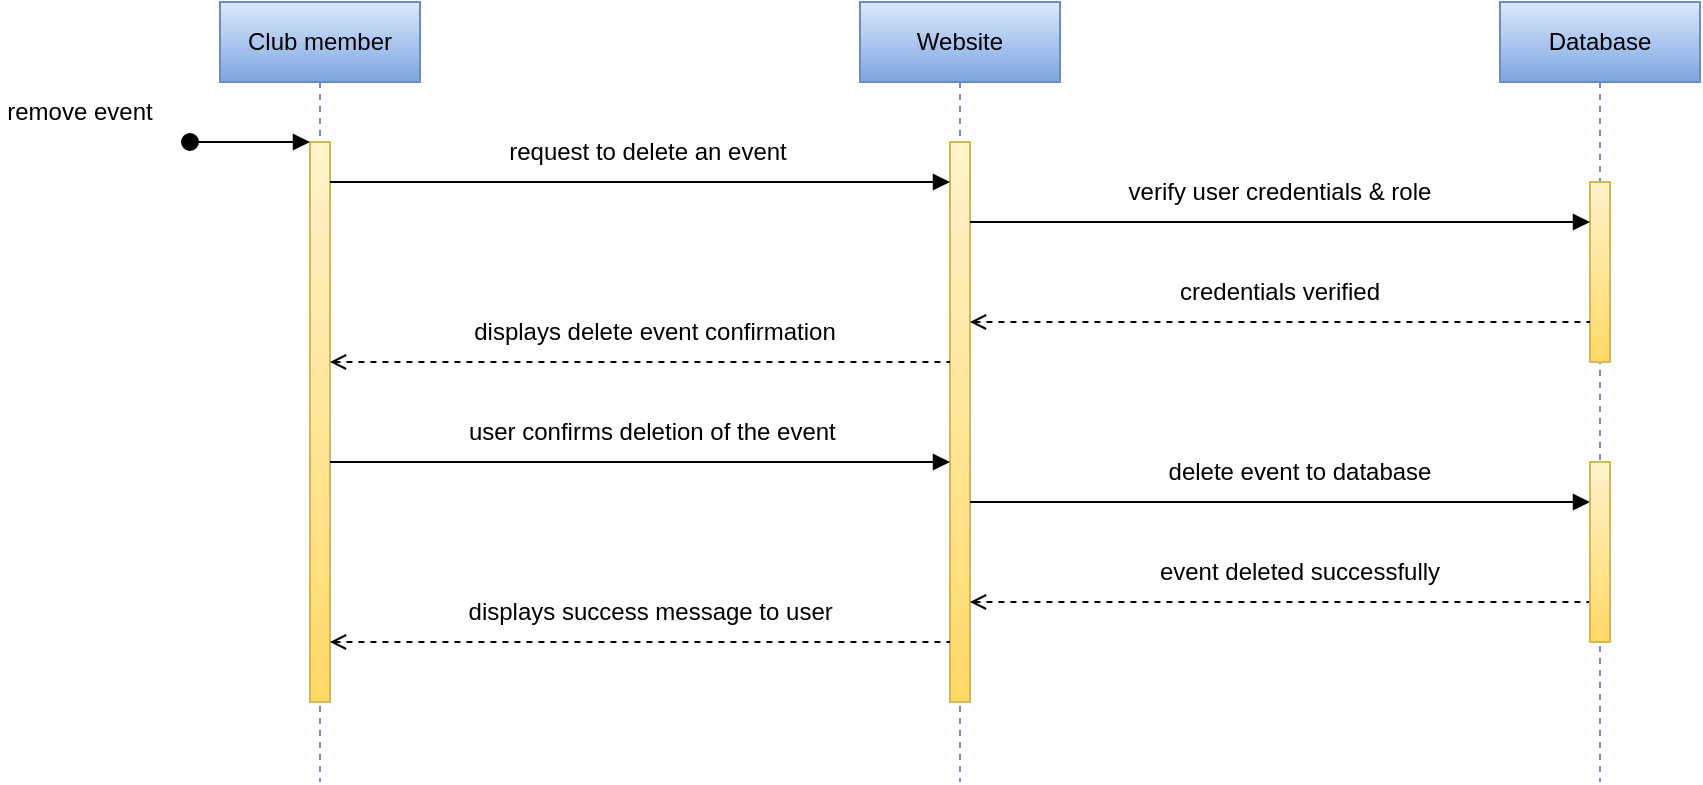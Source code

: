 <mxfile version="20.3.0" type="device"><diagram id="PrTIioAWhrY8AOJDnRuC" name="Page-1"><mxGraphModel dx="2128" dy="641" grid="1" gridSize="10" guides="1" tooltips="1" connect="1" arrows="1" fold="1" page="1" pageScale="1" pageWidth="850" pageHeight="1100" math="0" shadow="0"><root><mxCell id="0"/><mxCell id="1" parent="0"/><mxCell id="AppDF0WttEe611lOc4v2-40" value="Club member" style="shape=umlLifeline;perimeter=lifelinePerimeter;whiteSpace=wrap;html=1;container=0;dropTarget=0;collapsible=0;recursiveResize=0;outlineConnect=0;portConstraint=eastwest;newEdgeStyle={&quot;edgeStyle&quot;:&quot;elbowEdgeStyle&quot;,&quot;elbow&quot;:&quot;vertical&quot;,&quot;curved&quot;:0,&quot;rounded&quot;:0};fillColor=#dae8fc;gradientColor=#7ea6e0;strokeColor=#6c8ebf;" parent="1" vertex="1"><mxGeometry x="80" y="50" width="100" height="390" as="geometry"/></mxCell><mxCell id="AppDF0WttEe611lOc4v2-41" value="" style="html=1;points=[];perimeter=orthogonalPerimeter;outlineConnect=0;targetShapes=umlLifeline;portConstraint=eastwest;newEdgeStyle={&quot;edgeStyle&quot;:&quot;elbowEdgeStyle&quot;,&quot;elbow&quot;:&quot;vertical&quot;,&quot;curved&quot;:0,&quot;rounded&quot;:0};fillColor=#fff2cc;gradientColor=#ffd966;strokeColor=#d6b656;" parent="AppDF0WttEe611lOc4v2-40" vertex="1"><mxGeometry x="45" y="70" width="10" height="280" as="geometry"/></mxCell><mxCell id="AppDF0WttEe611lOc4v2-42" value="" style="html=1;verticalAlign=bottom;startArrow=oval;endArrow=block;startSize=8;edgeStyle=elbowEdgeStyle;elbow=vertical;curved=0;rounded=0;" parent="AppDF0WttEe611lOc4v2-40" target="AppDF0WttEe611lOc4v2-41" edge="1"><mxGeometry relative="1" as="geometry"><mxPoint x="-15" y="70" as="sourcePoint"/></mxGeometry></mxCell><mxCell id="AppDF0WttEe611lOc4v2-43" value="Website" style="shape=umlLifeline;perimeter=lifelinePerimeter;whiteSpace=wrap;html=1;container=0;dropTarget=0;collapsible=0;recursiveResize=0;outlineConnect=0;portConstraint=eastwest;newEdgeStyle={&quot;edgeStyle&quot;:&quot;elbowEdgeStyle&quot;,&quot;elbow&quot;:&quot;vertical&quot;,&quot;curved&quot;:0,&quot;rounded&quot;:0};fillColor=#dae8fc;gradientColor=#7ea6e0;strokeColor=#6c8ebf;" parent="1" vertex="1"><mxGeometry x="400" y="50" width="100" height="390" as="geometry"/></mxCell><mxCell id="AppDF0WttEe611lOc4v2-44" value="" style="html=1;points=[];perimeter=orthogonalPerimeter;outlineConnect=0;targetShapes=umlLifeline;portConstraint=eastwest;newEdgeStyle={&quot;edgeStyle&quot;:&quot;elbowEdgeStyle&quot;,&quot;elbow&quot;:&quot;vertical&quot;,&quot;curved&quot;:0,&quot;rounded&quot;:0};fillColor=#fff2cc;gradientColor=#ffd966;strokeColor=#d6b656;" parent="AppDF0WttEe611lOc4v2-43" vertex="1"><mxGeometry x="45" y="70" width="10" height="280" as="geometry"/></mxCell><mxCell id="AppDF0WttEe611lOc4v2-45" value="Database" style="shape=umlLifeline;perimeter=lifelinePerimeter;whiteSpace=wrap;html=1;container=0;dropTarget=0;collapsible=0;recursiveResize=0;outlineConnect=0;portConstraint=eastwest;newEdgeStyle={&quot;edgeStyle&quot;:&quot;elbowEdgeStyle&quot;,&quot;elbow&quot;:&quot;vertical&quot;,&quot;curved&quot;:0,&quot;rounded&quot;:0};fillColor=#dae8fc;strokeColor=#6c8ebf;gradientColor=#7ea6e0;" parent="1" vertex="1"><mxGeometry x="720" y="50" width="100" height="390" as="geometry"/></mxCell><mxCell id="AppDF0WttEe611lOc4v2-46" value="" style="html=1;points=[];perimeter=orthogonalPerimeter;outlineConnect=0;targetShapes=umlLifeline;portConstraint=eastwest;newEdgeStyle={&quot;edgeStyle&quot;:&quot;elbowEdgeStyle&quot;,&quot;elbow&quot;:&quot;vertical&quot;,&quot;curved&quot;:0,&quot;rounded&quot;:0};fillColor=#fff2cc;gradientColor=#ffd966;strokeColor=#d6b656;" parent="AppDF0WttEe611lOc4v2-45" vertex="1"><mxGeometry x="45" y="90" width="10" height="90" as="geometry"/></mxCell><mxCell id="AppDF0WttEe611lOc4v2-63" value="" style="endArrow=block;html=1;rounded=0;endFill=1;" parent="1" source="AppDF0WttEe611lOc4v2-41" target="AppDF0WttEe611lOc4v2-44" edge="1"><mxGeometry width="50" height="50" relative="1" as="geometry"><mxPoint x="135" y="440" as="sourcePoint"/><mxPoint x="445" y="440" as="targetPoint"/><Array as="points"><mxPoint x="270" y="140"/></Array></mxGeometry></mxCell><mxCell id="AppDF0WttEe611lOc4v2-64" value="request to delete an event" style="text;html=1;strokeColor=none;fillColor=none;align=center;verticalAlign=middle;whiteSpace=wrap;rounded=0;" parent="1" vertex="1"><mxGeometry x="214.38" y="110" width="160" height="30" as="geometry"/></mxCell><mxCell id="AppDF0WttEe611lOc4v2-65" value="" style="endArrow=block;html=1;rounded=0;endFill=1;" parent="1" source="AppDF0WttEe611lOc4v2-44" target="AppDF0WttEe611lOc4v2-46" edge="1"><mxGeometry width="50" height="50" relative="1" as="geometry"><mxPoint x="455" y="460" as="sourcePoint"/><mxPoint x="765" y="460" as="targetPoint"/><Array as="points"><mxPoint x="610" y="160"/></Array></mxGeometry></mxCell><mxCell id="AppDF0WttEe611lOc4v2-66" value="verify user credentials &amp;amp; role" style="text;html=1;strokeColor=none;fillColor=none;align=center;verticalAlign=middle;whiteSpace=wrap;rounded=0;" parent="1" vertex="1"><mxGeometry x="530" y="130" width="160" height="30" as="geometry"/></mxCell><mxCell id="AppDF0WttEe611lOc4v2-67" value="" style="endArrow=none;html=1;rounded=0;startArrow=open;startFill=0;dashed=1;" parent="1" source="AppDF0WttEe611lOc4v2-44" target="AppDF0WttEe611lOc4v2-46" edge="1"><mxGeometry width="50" height="50" relative="1" as="geometry"><mxPoint x="455" y="520" as="sourcePoint"/><mxPoint x="765" y="520" as="targetPoint"/><Array as="points"><mxPoint x="600" y="210"/></Array></mxGeometry></mxCell><mxCell id="AppDF0WttEe611lOc4v2-68" value="credentials verified" style="text;html=1;strokeColor=none;fillColor=none;align=center;verticalAlign=middle;whiteSpace=wrap;rounded=0;" parent="1" vertex="1"><mxGeometry x="530" y="180" width="160" height="30" as="geometry"/></mxCell><mxCell id="AppDF0WttEe611lOc4v2-69" value="" style="endArrow=none;html=1;rounded=0;startArrow=open;startFill=0;dashed=1;" parent="1" source="AppDF0WttEe611lOc4v2-41" target="AppDF0WttEe611lOc4v2-44" edge="1"><mxGeometry width="50" height="50" relative="1" as="geometry"><mxPoint x="135" y="540" as="sourcePoint"/><mxPoint x="445" y="540" as="targetPoint"/><Array as="points"><mxPoint x="290" y="230"/></Array></mxGeometry></mxCell><mxCell id="AppDF0WttEe611lOc4v2-70" value="displays delete event confirmation" style="text;html=1;strokeColor=none;fillColor=none;align=center;verticalAlign=middle;whiteSpace=wrap;rounded=0;" parent="1" vertex="1"><mxGeometry x="205" y="200" width="185" height="30" as="geometry"/></mxCell><mxCell id="AppDF0WttEe611lOc4v2-72" value="&amp;nbsp;user confirms deletion of the event" style="text;html=1;strokeColor=none;fillColor=none;align=center;verticalAlign=middle;whiteSpace=wrap;rounded=0;" parent="1" vertex="1"><mxGeometry x="198.76" y="250" width="191.25" height="30" as="geometry"/></mxCell><mxCell id="AppDF0WttEe611lOc4v2-73" value="" style="endArrow=block;html=1;rounded=0;endFill=1;" parent="1" source="AppDF0WttEe611lOc4v2-44" target="AppDF0WttEe611lOc4v2-90" edge="1"><mxGeometry width="50" height="50" relative="1" as="geometry"><mxPoint x="455" y="630" as="sourcePoint"/><mxPoint x="760" y="360" as="targetPoint"/><Array as="points"><mxPoint x="590" y="300"/></Array></mxGeometry></mxCell><mxCell id="AppDF0WttEe611lOc4v2-74" value="delete event to database" style="text;html=1;strokeColor=none;fillColor=none;align=center;verticalAlign=middle;whiteSpace=wrap;rounded=0;" parent="1" vertex="1"><mxGeometry x="510" y="270" width="220" height="30" as="geometry"/></mxCell><mxCell id="AppDF0WttEe611lOc4v2-75" value="" style="endArrow=none;html=1;rounded=0;startArrow=open;startFill=0;dashed=1;" parent="1" source="AppDF0WttEe611lOc4v2-44" target="AppDF0WttEe611lOc4v2-45" edge="1"><mxGeometry width="50" height="50" relative="1" as="geometry"><mxPoint x="455" y="680" as="sourcePoint"/><mxPoint x="750" y="410" as="targetPoint"/><Array as="points"><mxPoint x="610" y="350"/></Array></mxGeometry></mxCell><mxCell id="AppDF0WttEe611lOc4v2-76" value="event deleted successfully" style="text;html=1;strokeColor=none;fillColor=none;align=center;verticalAlign=middle;whiteSpace=wrap;rounded=0;" parent="1" vertex="1"><mxGeometry x="530" y="320" width="180" height="30" as="geometry"/></mxCell><mxCell id="AppDF0WttEe611lOc4v2-78" value="displays success message to user&amp;nbsp;" style="text;html=1;strokeColor=none;fillColor=none;align=center;verticalAlign=middle;whiteSpace=wrap;rounded=0;" parent="1" vertex="1"><mxGeometry x="202.5" y="340" width="187.5" height="30" as="geometry"/></mxCell><mxCell id="AppDF0WttEe611lOc4v2-79" value="remove event" style="text;html=1;strokeColor=none;fillColor=none;align=center;verticalAlign=middle;whiteSpace=wrap;rounded=0;" parent="1" vertex="1"><mxGeometry x="-30" y="90" width="80" height="30" as="geometry"/></mxCell><mxCell id="AppDF0WttEe611lOc4v2-88" value="" style="endArrow=block;html=1;rounded=0;endFill=1;" parent="1" source="AppDF0WttEe611lOc4v2-41" target="AppDF0WttEe611lOc4v2-44" edge="1"><mxGeometry width="50" height="50" relative="1" as="geometry"><mxPoint x="145" y="150" as="sourcePoint"/><mxPoint x="440" y="330" as="targetPoint"/><Array as="points"><mxPoint x="260" y="280"/></Array></mxGeometry></mxCell><mxCell id="AppDF0WttEe611lOc4v2-90" value="" style="html=1;points=[];perimeter=orthogonalPerimeter;outlineConnect=0;targetShapes=umlLifeline;portConstraint=eastwest;newEdgeStyle={&quot;edgeStyle&quot;:&quot;elbowEdgeStyle&quot;,&quot;elbow&quot;:&quot;vertical&quot;,&quot;curved&quot;:0,&quot;rounded&quot;:0};fillColor=#fff2cc;gradientColor=#ffd966;strokeColor=#d6b656;" parent="1" vertex="1"><mxGeometry x="765" y="280" width="10" height="90" as="geometry"/></mxCell><mxCell id="AppDF0WttEe611lOc4v2-93" value="" style="endArrow=none;html=1;rounded=0;startArrow=open;startFill=0;dashed=1;" parent="1" source="AppDF0WttEe611lOc4v2-41" target="AppDF0WttEe611lOc4v2-44" edge="1"><mxGeometry width="50" height="50" relative="1" as="geometry"><mxPoint x="137.13" y="429" as="sourcePoint"/><mxPoint x="451.63" y="429" as="targetPoint"/><Array as="points"><mxPoint x="310" y="370"/></Array></mxGeometry></mxCell></root></mxGraphModel></diagram></mxfile>